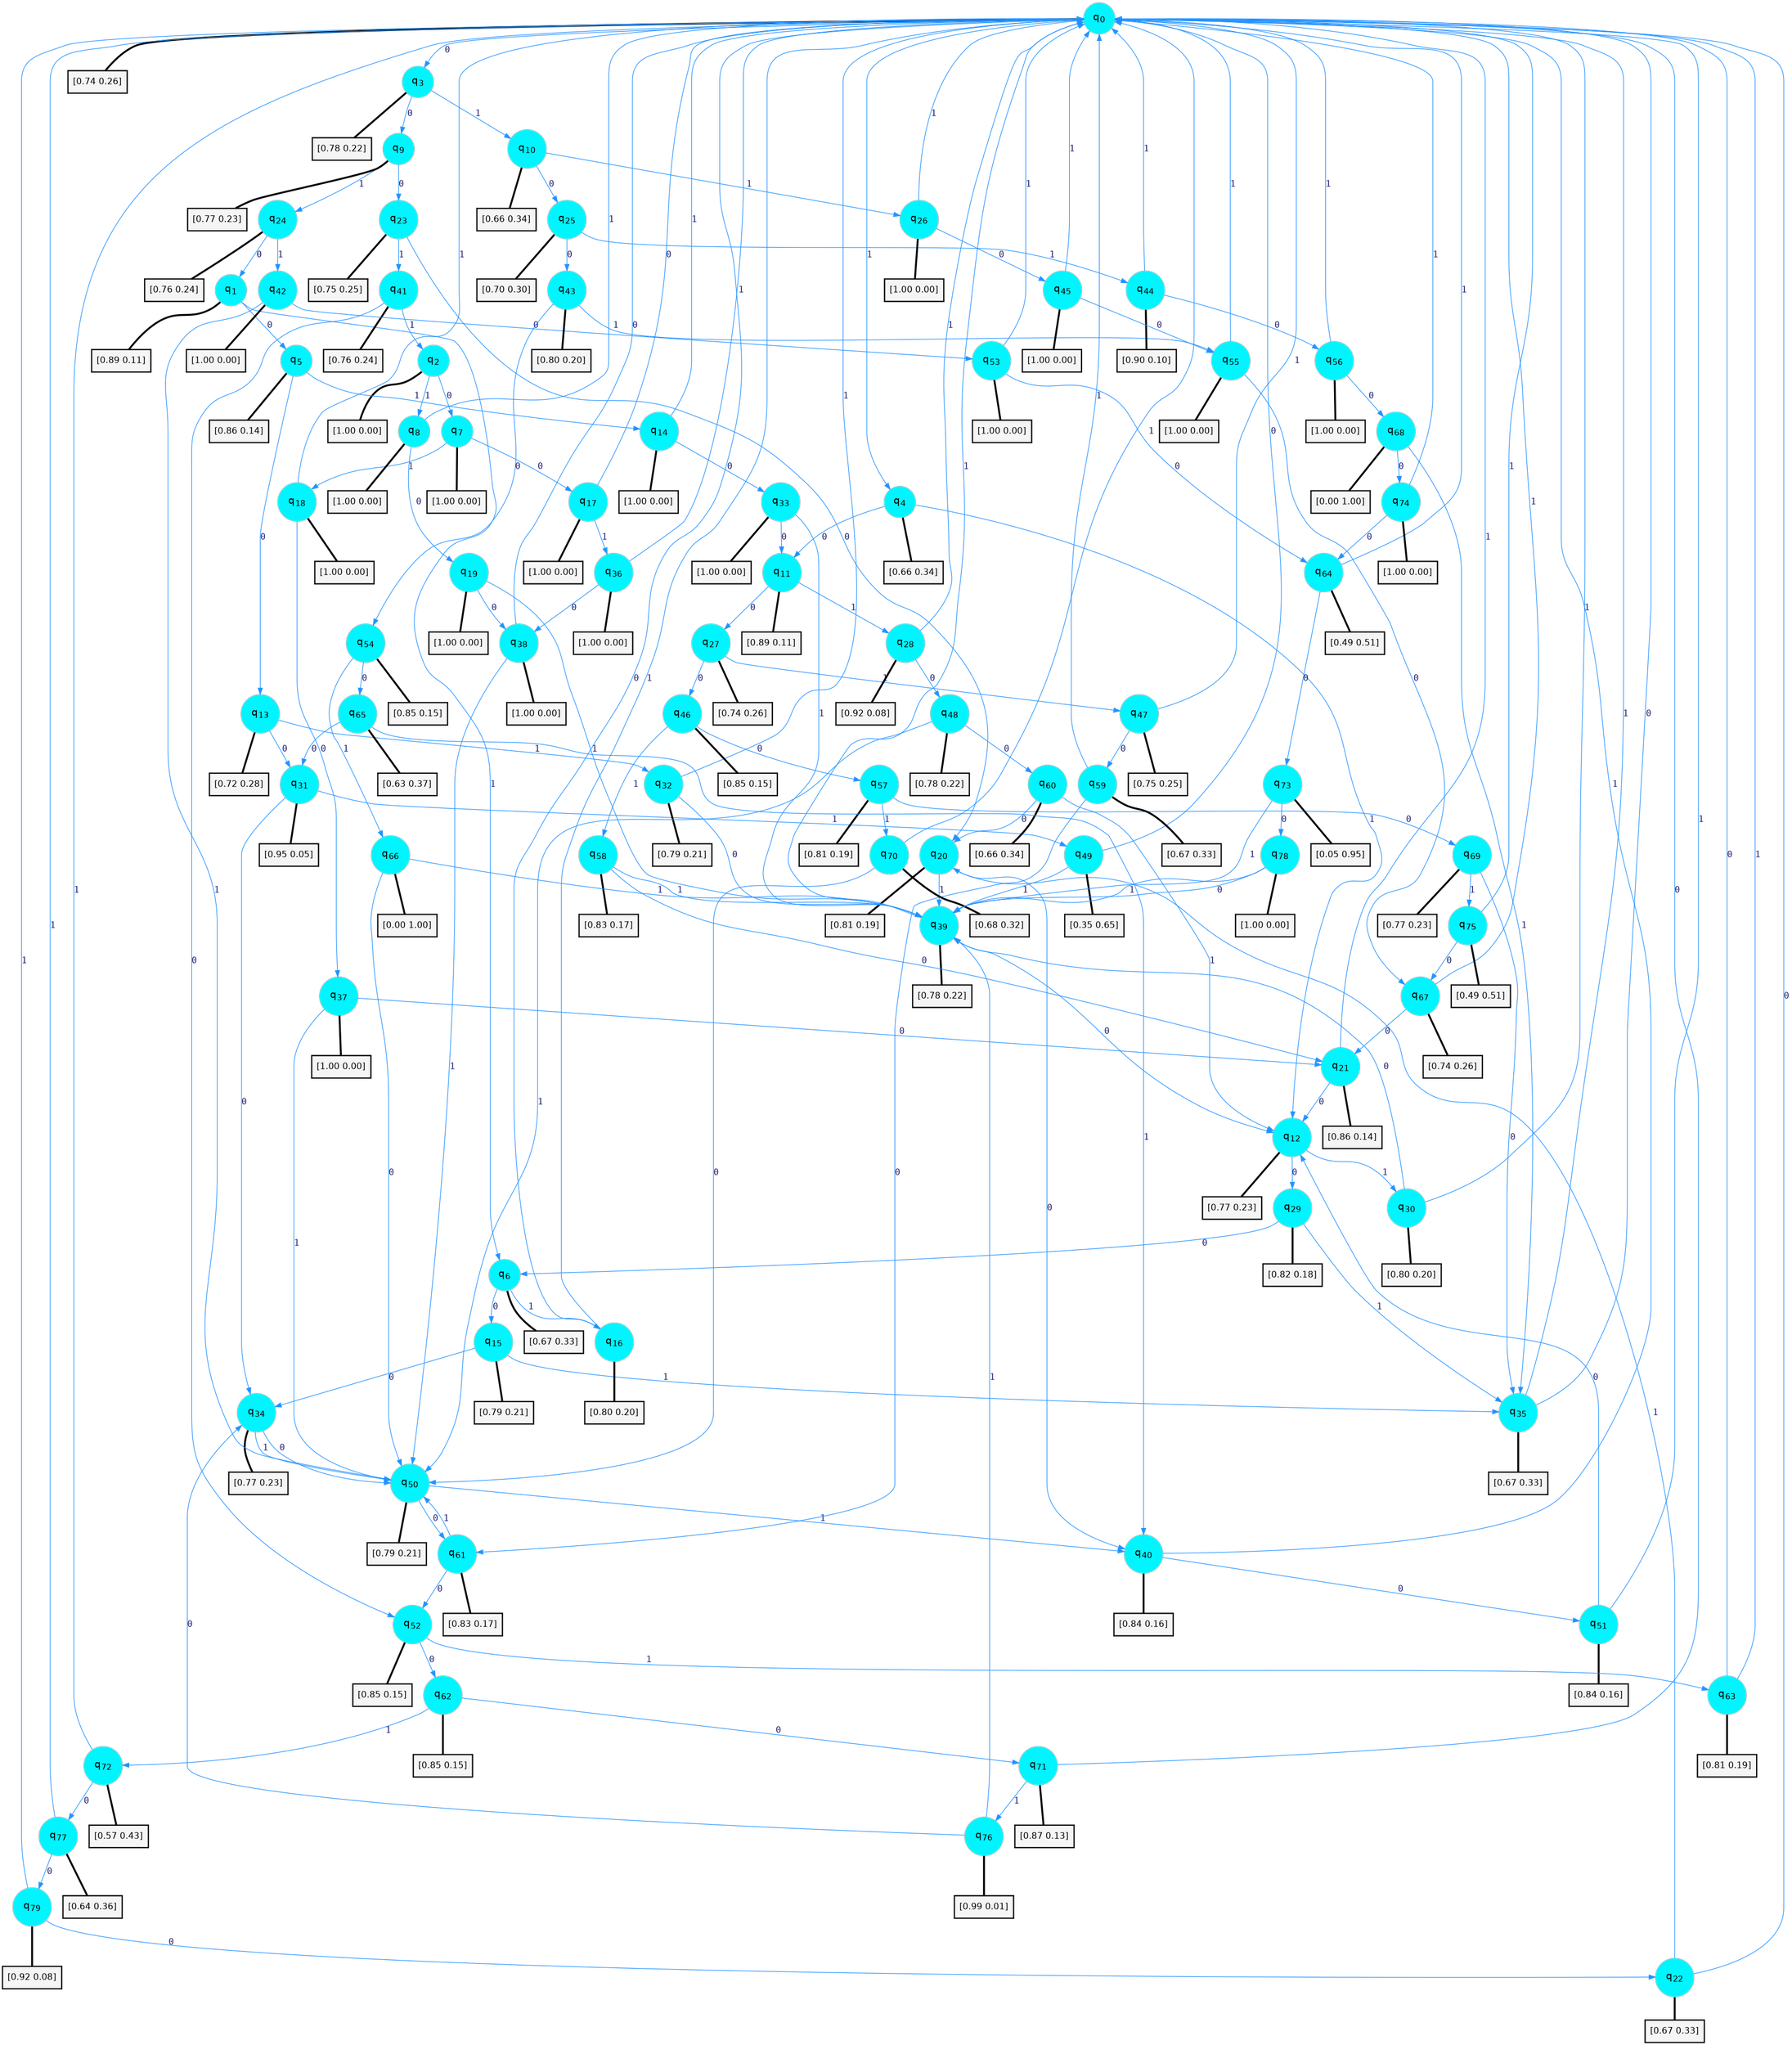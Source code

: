 digraph G {
graph [
bgcolor=transparent, dpi=300, rankdir=TD, size="40,25"];
node [
color=gray, fillcolor=turquoise1, fontcolor=black, fontname=Helvetica, fontsize=16, fontweight=bold, shape=circle, style=filled];
edge [
arrowsize=1, color=dodgerblue1, fontcolor=midnightblue, fontname=courier, fontweight=bold, penwidth=1, style=solid, weight=20];
0[label=<q<SUB>0</SUB>>];
1[label=<q<SUB>1</SUB>>];
2[label=<q<SUB>2</SUB>>];
3[label=<q<SUB>3</SUB>>];
4[label=<q<SUB>4</SUB>>];
5[label=<q<SUB>5</SUB>>];
6[label=<q<SUB>6</SUB>>];
7[label=<q<SUB>7</SUB>>];
8[label=<q<SUB>8</SUB>>];
9[label=<q<SUB>9</SUB>>];
10[label=<q<SUB>10</SUB>>];
11[label=<q<SUB>11</SUB>>];
12[label=<q<SUB>12</SUB>>];
13[label=<q<SUB>13</SUB>>];
14[label=<q<SUB>14</SUB>>];
15[label=<q<SUB>15</SUB>>];
16[label=<q<SUB>16</SUB>>];
17[label=<q<SUB>17</SUB>>];
18[label=<q<SUB>18</SUB>>];
19[label=<q<SUB>19</SUB>>];
20[label=<q<SUB>20</SUB>>];
21[label=<q<SUB>21</SUB>>];
22[label=<q<SUB>22</SUB>>];
23[label=<q<SUB>23</SUB>>];
24[label=<q<SUB>24</SUB>>];
25[label=<q<SUB>25</SUB>>];
26[label=<q<SUB>26</SUB>>];
27[label=<q<SUB>27</SUB>>];
28[label=<q<SUB>28</SUB>>];
29[label=<q<SUB>29</SUB>>];
30[label=<q<SUB>30</SUB>>];
31[label=<q<SUB>31</SUB>>];
32[label=<q<SUB>32</SUB>>];
33[label=<q<SUB>33</SUB>>];
34[label=<q<SUB>34</SUB>>];
35[label=<q<SUB>35</SUB>>];
36[label=<q<SUB>36</SUB>>];
37[label=<q<SUB>37</SUB>>];
38[label=<q<SUB>38</SUB>>];
39[label=<q<SUB>39</SUB>>];
40[label=<q<SUB>40</SUB>>];
41[label=<q<SUB>41</SUB>>];
42[label=<q<SUB>42</SUB>>];
43[label=<q<SUB>43</SUB>>];
44[label=<q<SUB>44</SUB>>];
45[label=<q<SUB>45</SUB>>];
46[label=<q<SUB>46</SUB>>];
47[label=<q<SUB>47</SUB>>];
48[label=<q<SUB>48</SUB>>];
49[label=<q<SUB>49</SUB>>];
50[label=<q<SUB>50</SUB>>];
51[label=<q<SUB>51</SUB>>];
52[label=<q<SUB>52</SUB>>];
53[label=<q<SUB>53</SUB>>];
54[label=<q<SUB>54</SUB>>];
55[label=<q<SUB>55</SUB>>];
56[label=<q<SUB>56</SUB>>];
57[label=<q<SUB>57</SUB>>];
58[label=<q<SUB>58</SUB>>];
59[label=<q<SUB>59</SUB>>];
60[label=<q<SUB>60</SUB>>];
61[label=<q<SUB>61</SUB>>];
62[label=<q<SUB>62</SUB>>];
63[label=<q<SUB>63</SUB>>];
64[label=<q<SUB>64</SUB>>];
65[label=<q<SUB>65</SUB>>];
66[label=<q<SUB>66</SUB>>];
67[label=<q<SUB>67</SUB>>];
68[label=<q<SUB>68</SUB>>];
69[label=<q<SUB>69</SUB>>];
70[label=<q<SUB>70</SUB>>];
71[label=<q<SUB>71</SUB>>];
72[label=<q<SUB>72</SUB>>];
73[label=<q<SUB>73</SUB>>];
74[label=<q<SUB>74</SUB>>];
75[label=<q<SUB>75</SUB>>];
76[label=<q<SUB>76</SUB>>];
77[label=<q<SUB>77</SUB>>];
78[label=<q<SUB>78</SUB>>];
79[label=<q<SUB>79</SUB>>];
80[label="[0.74 0.26]", shape=box,fontcolor=black, fontname=Helvetica, fontsize=14, penwidth=2, fillcolor=whitesmoke,color=black];
81[label="[0.89 0.11]", shape=box,fontcolor=black, fontname=Helvetica, fontsize=14, penwidth=2, fillcolor=whitesmoke,color=black];
82[label="[1.00 0.00]", shape=box,fontcolor=black, fontname=Helvetica, fontsize=14, penwidth=2, fillcolor=whitesmoke,color=black];
83[label="[0.78 0.22]", shape=box,fontcolor=black, fontname=Helvetica, fontsize=14, penwidth=2, fillcolor=whitesmoke,color=black];
84[label="[0.66 0.34]", shape=box,fontcolor=black, fontname=Helvetica, fontsize=14, penwidth=2, fillcolor=whitesmoke,color=black];
85[label="[0.86 0.14]", shape=box,fontcolor=black, fontname=Helvetica, fontsize=14, penwidth=2, fillcolor=whitesmoke,color=black];
86[label="[0.67 0.33]", shape=box,fontcolor=black, fontname=Helvetica, fontsize=14, penwidth=2, fillcolor=whitesmoke,color=black];
87[label="[1.00 0.00]", shape=box,fontcolor=black, fontname=Helvetica, fontsize=14, penwidth=2, fillcolor=whitesmoke,color=black];
88[label="[1.00 0.00]", shape=box,fontcolor=black, fontname=Helvetica, fontsize=14, penwidth=2, fillcolor=whitesmoke,color=black];
89[label="[0.77 0.23]", shape=box,fontcolor=black, fontname=Helvetica, fontsize=14, penwidth=2, fillcolor=whitesmoke,color=black];
90[label="[0.66 0.34]", shape=box,fontcolor=black, fontname=Helvetica, fontsize=14, penwidth=2, fillcolor=whitesmoke,color=black];
91[label="[0.89 0.11]", shape=box,fontcolor=black, fontname=Helvetica, fontsize=14, penwidth=2, fillcolor=whitesmoke,color=black];
92[label="[0.77 0.23]", shape=box,fontcolor=black, fontname=Helvetica, fontsize=14, penwidth=2, fillcolor=whitesmoke,color=black];
93[label="[0.72 0.28]", shape=box,fontcolor=black, fontname=Helvetica, fontsize=14, penwidth=2, fillcolor=whitesmoke,color=black];
94[label="[1.00 0.00]", shape=box,fontcolor=black, fontname=Helvetica, fontsize=14, penwidth=2, fillcolor=whitesmoke,color=black];
95[label="[0.79 0.21]", shape=box,fontcolor=black, fontname=Helvetica, fontsize=14, penwidth=2, fillcolor=whitesmoke,color=black];
96[label="[0.80 0.20]", shape=box,fontcolor=black, fontname=Helvetica, fontsize=14, penwidth=2, fillcolor=whitesmoke,color=black];
97[label="[1.00 0.00]", shape=box,fontcolor=black, fontname=Helvetica, fontsize=14, penwidth=2, fillcolor=whitesmoke,color=black];
98[label="[1.00 0.00]", shape=box,fontcolor=black, fontname=Helvetica, fontsize=14, penwidth=2, fillcolor=whitesmoke,color=black];
99[label="[1.00 0.00]", shape=box,fontcolor=black, fontname=Helvetica, fontsize=14, penwidth=2, fillcolor=whitesmoke,color=black];
100[label="[0.81 0.19]", shape=box,fontcolor=black, fontname=Helvetica, fontsize=14, penwidth=2, fillcolor=whitesmoke,color=black];
101[label="[0.86 0.14]", shape=box,fontcolor=black, fontname=Helvetica, fontsize=14, penwidth=2, fillcolor=whitesmoke,color=black];
102[label="[0.67 0.33]", shape=box,fontcolor=black, fontname=Helvetica, fontsize=14, penwidth=2, fillcolor=whitesmoke,color=black];
103[label="[0.75 0.25]", shape=box,fontcolor=black, fontname=Helvetica, fontsize=14, penwidth=2, fillcolor=whitesmoke,color=black];
104[label="[0.76 0.24]", shape=box,fontcolor=black, fontname=Helvetica, fontsize=14, penwidth=2, fillcolor=whitesmoke,color=black];
105[label="[0.70 0.30]", shape=box,fontcolor=black, fontname=Helvetica, fontsize=14, penwidth=2, fillcolor=whitesmoke,color=black];
106[label="[1.00 0.00]", shape=box,fontcolor=black, fontname=Helvetica, fontsize=14, penwidth=2, fillcolor=whitesmoke,color=black];
107[label="[0.74 0.26]", shape=box,fontcolor=black, fontname=Helvetica, fontsize=14, penwidth=2, fillcolor=whitesmoke,color=black];
108[label="[0.92 0.08]", shape=box,fontcolor=black, fontname=Helvetica, fontsize=14, penwidth=2, fillcolor=whitesmoke,color=black];
109[label="[0.82 0.18]", shape=box,fontcolor=black, fontname=Helvetica, fontsize=14, penwidth=2, fillcolor=whitesmoke,color=black];
110[label="[0.80 0.20]", shape=box,fontcolor=black, fontname=Helvetica, fontsize=14, penwidth=2, fillcolor=whitesmoke,color=black];
111[label="[0.95 0.05]", shape=box,fontcolor=black, fontname=Helvetica, fontsize=14, penwidth=2, fillcolor=whitesmoke,color=black];
112[label="[0.79 0.21]", shape=box,fontcolor=black, fontname=Helvetica, fontsize=14, penwidth=2, fillcolor=whitesmoke,color=black];
113[label="[1.00 0.00]", shape=box,fontcolor=black, fontname=Helvetica, fontsize=14, penwidth=2, fillcolor=whitesmoke,color=black];
114[label="[0.77 0.23]", shape=box,fontcolor=black, fontname=Helvetica, fontsize=14, penwidth=2, fillcolor=whitesmoke,color=black];
115[label="[0.67 0.33]", shape=box,fontcolor=black, fontname=Helvetica, fontsize=14, penwidth=2, fillcolor=whitesmoke,color=black];
116[label="[1.00 0.00]", shape=box,fontcolor=black, fontname=Helvetica, fontsize=14, penwidth=2, fillcolor=whitesmoke,color=black];
117[label="[1.00 0.00]", shape=box,fontcolor=black, fontname=Helvetica, fontsize=14, penwidth=2, fillcolor=whitesmoke,color=black];
118[label="[1.00 0.00]", shape=box,fontcolor=black, fontname=Helvetica, fontsize=14, penwidth=2, fillcolor=whitesmoke,color=black];
119[label="[0.78 0.22]", shape=box,fontcolor=black, fontname=Helvetica, fontsize=14, penwidth=2, fillcolor=whitesmoke,color=black];
120[label="[0.84 0.16]", shape=box,fontcolor=black, fontname=Helvetica, fontsize=14, penwidth=2, fillcolor=whitesmoke,color=black];
121[label="[0.76 0.24]", shape=box,fontcolor=black, fontname=Helvetica, fontsize=14, penwidth=2, fillcolor=whitesmoke,color=black];
122[label="[1.00 0.00]", shape=box,fontcolor=black, fontname=Helvetica, fontsize=14, penwidth=2, fillcolor=whitesmoke,color=black];
123[label="[0.80 0.20]", shape=box,fontcolor=black, fontname=Helvetica, fontsize=14, penwidth=2, fillcolor=whitesmoke,color=black];
124[label="[0.90 0.10]", shape=box,fontcolor=black, fontname=Helvetica, fontsize=14, penwidth=2, fillcolor=whitesmoke,color=black];
125[label="[1.00 0.00]", shape=box,fontcolor=black, fontname=Helvetica, fontsize=14, penwidth=2, fillcolor=whitesmoke,color=black];
126[label="[0.85 0.15]", shape=box,fontcolor=black, fontname=Helvetica, fontsize=14, penwidth=2, fillcolor=whitesmoke,color=black];
127[label="[0.75 0.25]", shape=box,fontcolor=black, fontname=Helvetica, fontsize=14, penwidth=2, fillcolor=whitesmoke,color=black];
128[label="[0.78 0.22]", shape=box,fontcolor=black, fontname=Helvetica, fontsize=14, penwidth=2, fillcolor=whitesmoke,color=black];
129[label="[0.35 0.65]", shape=box,fontcolor=black, fontname=Helvetica, fontsize=14, penwidth=2, fillcolor=whitesmoke,color=black];
130[label="[0.79 0.21]", shape=box,fontcolor=black, fontname=Helvetica, fontsize=14, penwidth=2, fillcolor=whitesmoke,color=black];
131[label="[0.84 0.16]", shape=box,fontcolor=black, fontname=Helvetica, fontsize=14, penwidth=2, fillcolor=whitesmoke,color=black];
132[label="[0.85 0.15]", shape=box,fontcolor=black, fontname=Helvetica, fontsize=14, penwidth=2, fillcolor=whitesmoke,color=black];
133[label="[1.00 0.00]", shape=box,fontcolor=black, fontname=Helvetica, fontsize=14, penwidth=2, fillcolor=whitesmoke,color=black];
134[label="[0.85 0.15]", shape=box,fontcolor=black, fontname=Helvetica, fontsize=14, penwidth=2, fillcolor=whitesmoke,color=black];
135[label="[1.00 0.00]", shape=box,fontcolor=black, fontname=Helvetica, fontsize=14, penwidth=2, fillcolor=whitesmoke,color=black];
136[label="[1.00 0.00]", shape=box,fontcolor=black, fontname=Helvetica, fontsize=14, penwidth=2, fillcolor=whitesmoke,color=black];
137[label="[0.81 0.19]", shape=box,fontcolor=black, fontname=Helvetica, fontsize=14, penwidth=2, fillcolor=whitesmoke,color=black];
138[label="[0.83 0.17]", shape=box,fontcolor=black, fontname=Helvetica, fontsize=14, penwidth=2, fillcolor=whitesmoke,color=black];
139[label="[0.67 0.33]", shape=box,fontcolor=black, fontname=Helvetica, fontsize=14, penwidth=2, fillcolor=whitesmoke,color=black];
140[label="[0.66 0.34]", shape=box,fontcolor=black, fontname=Helvetica, fontsize=14, penwidth=2, fillcolor=whitesmoke,color=black];
141[label="[0.83 0.17]", shape=box,fontcolor=black, fontname=Helvetica, fontsize=14, penwidth=2, fillcolor=whitesmoke,color=black];
142[label="[0.85 0.15]", shape=box,fontcolor=black, fontname=Helvetica, fontsize=14, penwidth=2, fillcolor=whitesmoke,color=black];
143[label="[0.81 0.19]", shape=box,fontcolor=black, fontname=Helvetica, fontsize=14, penwidth=2, fillcolor=whitesmoke,color=black];
144[label="[0.49 0.51]", shape=box,fontcolor=black, fontname=Helvetica, fontsize=14, penwidth=2, fillcolor=whitesmoke,color=black];
145[label="[0.63 0.37]", shape=box,fontcolor=black, fontname=Helvetica, fontsize=14, penwidth=2, fillcolor=whitesmoke,color=black];
146[label="[0.00 1.00]", shape=box,fontcolor=black, fontname=Helvetica, fontsize=14, penwidth=2, fillcolor=whitesmoke,color=black];
147[label="[0.74 0.26]", shape=box,fontcolor=black, fontname=Helvetica, fontsize=14, penwidth=2, fillcolor=whitesmoke,color=black];
148[label="[0.00 1.00]", shape=box,fontcolor=black, fontname=Helvetica, fontsize=14, penwidth=2, fillcolor=whitesmoke,color=black];
149[label="[0.77 0.23]", shape=box,fontcolor=black, fontname=Helvetica, fontsize=14, penwidth=2, fillcolor=whitesmoke,color=black];
150[label="[0.68 0.32]", shape=box,fontcolor=black, fontname=Helvetica, fontsize=14, penwidth=2, fillcolor=whitesmoke,color=black];
151[label="[0.87 0.13]", shape=box,fontcolor=black, fontname=Helvetica, fontsize=14, penwidth=2, fillcolor=whitesmoke,color=black];
152[label="[0.57 0.43]", shape=box,fontcolor=black, fontname=Helvetica, fontsize=14, penwidth=2, fillcolor=whitesmoke,color=black];
153[label="[0.05 0.95]", shape=box,fontcolor=black, fontname=Helvetica, fontsize=14, penwidth=2, fillcolor=whitesmoke,color=black];
154[label="[1.00 0.00]", shape=box,fontcolor=black, fontname=Helvetica, fontsize=14, penwidth=2, fillcolor=whitesmoke,color=black];
155[label="[0.49 0.51]", shape=box,fontcolor=black, fontname=Helvetica, fontsize=14, penwidth=2, fillcolor=whitesmoke,color=black];
156[label="[0.99 0.01]", shape=box,fontcolor=black, fontname=Helvetica, fontsize=14, penwidth=2, fillcolor=whitesmoke,color=black];
157[label="[0.64 0.36]", shape=box,fontcolor=black, fontname=Helvetica, fontsize=14, penwidth=2, fillcolor=whitesmoke,color=black];
158[label="[1.00 0.00]", shape=box,fontcolor=black, fontname=Helvetica, fontsize=14, penwidth=2, fillcolor=whitesmoke,color=black];
159[label="[0.92 0.08]", shape=box,fontcolor=black, fontname=Helvetica, fontsize=14, penwidth=2, fillcolor=whitesmoke,color=black];
0->3 [label=0];
0->4 [label=1];
0->80 [arrowhead=none, penwidth=3,color=black];
1->5 [label=0];
1->6 [label=1];
1->81 [arrowhead=none, penwidth=3,color=black];
2->7 [label=0];
2->8 [label=1];
2->82 [arrowhead=none, penwidth=3,color=black];
3->9 [label=0];
3->10 [label=1];
3->83 [arrowhead=none, penwidth=3,color=black];
4->11 [label=0];
4->12 [label=1];
4->84 [arrowhead=none, penwidth=3,color=black];
5->13 [label=0];
5->14 [label=1];
5->85 [arrowhead=none, penwidth=3,color=black];
6->15 [label=0];
6->16 [label=1];
6->86 [arrowhead=none, penwidth=3,color=black];
7->17 [label=0];
7->18 [label=1];
7->87 [arrowhead=none, penwidth=3,color=black];
8->19 [label=0];
8->0 [label=1];
8->88 [arrowhead=none, penwidth=3,color=black];
9->23 [label=0];
9->24 [label=1];
9->89 [arrowhead=none, penwidth=3,color=black];
10->25 [label=0];
10->26 [label=1];
10->90 [arrowhead=none, penwidth=3,color=black];
11->27 [label=0];
11->28 [label=1];
11->91 [arrowhead=none, penwidth=3,color=black];
12->29 [label=0];
12->30 [label=1];
12->92 [arrowhead=none, penwidth=3,color=black];
13->31 [label=0];
13->32 [label=1];
13->93 [arrowhead=none, penwidth=3,color=black];
14->33 [label=0];
14->0 [label=1];
14->94 [arrowhead=none, penwidth=3,color=black];
15->34 [label=0];
15->35 [label=1];
15->95 [arrowhead=none, penwidth=3,color=black];
16->0 [label=0];
16->0 [label=1];
16->96 [arrowhead=none, penwidth=3,color=black];
17->0 [label=0];
17->36 [label=1];
17->97 [arrowhead=none, penwidth=3,color=black];
18->37 [label=0];
18->0 [label=1];
18->98 [arrowhead=none, penwidth=3,color=black];
19->38 [label=0];
19->39 [label=1];
19->99 [arrowhead=none, penwidth=3,color=black];
20->40 [label=0];
20->39 [label=1];
20->100 [arrowhead=none, penwidth=3,color=black];
21->12 [label=0];
21->0 [label=1];
21->101 [arrowhead=none, penwidth=3,color=black];
22->0 [label=0];
22->20 [label=1];
22->102 [arrowhead=none, penwidth=3,color=black];
23->20 [label=0];
23->41 [label=1];
23->103 [arrowhead=none, penwidth=3,color=black];
24->1 [label=0];
24->42 [label=1];
24->104 [arrowhead=none, penwidth=3,color=black];
25->43 [label=0];
25->44 [label=1];
25->105 [arrowhead=none, penwidth=3,color=black];
26->45 [label=0];
26->0 [label=1];
26->106 [arrowhead=none, penwidth=3,color=black];
27->46 [label=0];
27->47 [label=1];
27->107 [arrowhead=none, penwidth=3,color=black];
28->48 [label=0];
28->0 [label=1];
28->108 [arrowhead=none, penwidth=3,color=black];
29->6 [label=0];
29->35 [label=1];
29->109 [arrowhead=none, penwidth=3,color=black];
30->39 [label=0];
30->0 [label=1];
30->110 [arrowhead=none, penwidth=3,color=black];
31->34 [label=0];
31->49 [label=1];
31->111 [arrowhead=none, penwidth=3,color=black];
32->39 [label=0];
32->0 [label=1];
32->112 [arrowhead=none, penwidth=3,color=black];
33->11 [label=0];
33->39 [label=1];
33->113 [arrowhead=none, penwidth=3,color=black];
34->50 [label=0];
34->50 [label=1];
34->114 [arrowhead=none, penwidth=3,color=black];
35->0 [label=0];
35->0 [label=1];
35->115 [arrowhead=none, penwidth=3,color=black];
36->38 [label=0];
36->0 [label=1];
36->116 [arrowhead=none, penwidth=3,color=black];
37->21 [label=0];
37->50 [label=1];
37->117 [arrowhead=none, penwidth=3,color=black];
38->0 [label=0];
38->50 [label=1];
38->118 [arrowhead=none, penwidth=3,color=black];
39->12 [label=0];
39->0 [label=1];
39->119 [arrowhead=none, penwidth=3,color=black];
40->51 [label=0];
40->0 [label=1];
40->120 [arrowhead=none, penwidth=3,color=black];
41->52 [label=0];
41->2 [label=1];
41->121 [arrowhead=none, penwidth=3,color=black];
42->53 [label=0];
42->50 [label=1];
42->122 [arrowhead=none, penwidth=3,color=black];
43->54 [label=0];
43->55 [label=1];
43->123 [arrowhead=none, penwidth=3,color=black];
44->56 [label=0];
44->0 [label=1];
44->124 [arrowhead=none, penwidth=3,color=black];
45->55 [label=0];
45->0 [label=1];
45->125 [arrowhead=none, penwidth=3,color=black];
46->57 [label=0];
46->58 [label=1];
46->126 [arrowhead=none, penwidth=3,color=black];
47->59 [label=0];
47->0 [label=1];
47->127 [arrowhead=none, penwidth=3,color=black];
48->60 [label=0];
48->50 [label=1];
48->128 [arrowhead=none, penwidth=3,color=black];
49->0 [label=0];
49->39 [label=1];
49->129 [arrowhead=none, penwidth=3,color=black];
50->61 [label=0];
50->40 [label=1];
50->130 [arrowhead=none, penwidth=3,color=black];
51->12 [label=0];
51->0 [label=1];
51->131 [arrowhead=none, penwidth=3,color=black];
52->62 [label=0];
52->63 [label=1];
52->132 [arrowhead=none, penwidth=3,color=black];
53->64 [label=0];
53->0 [label=1];
53->133 [arrowhead=none, penwidth=3,color=black];
54->65 [label=0];
54->66 [label=1];
54->134 [arrowhead=none, penwidth=3,color=black];
55->67 [label=0];
55->0 [label=1];
55->135 [arrowhead=none, penwidth=3,color=black];
56->68 [label=0];
56->0 [label=1];
56->136 [arrowhead=none, penwidth=3,color=black];
57->69 [label=0];
57->70 [label=1];
57->137 [arrowhead=none, penwidth=3,color=black];
58->21 [label=0];
58->39 [label=1];
58->138 [arrowhead=none, penwidth=3,color=black];
59->61 [label=0];
59->0 [label=1];
59->139 [arrowhead=none, penwidth=3,color=black];
60->20 [label=0];
60->12 [label=1];
60->140 [arrowhead=none, penwidth=3,color=black];
61->52 [label=0];
61->50 [label=1];
61->141 [arrowhead=none, penwidth=3,color=black];
62->71 [label=0];
62->72 [label=1];
62->142 [arrowhead=none, penwidth=3,color=black];
63->0 [label=0];
63->0 [label=1];
63->143 [arrowhead=none, penwidth=3,color=black];
64->73 [label=0];
64->0 [label=1];
64->144 [arrowhead=none, penwidth=3,color=black];
65->31 [label=0];
65->40 [label=1];
65->145 [arrowhead=none, penwidth=3,color=black];
66->50 [label=0];
66->39 [label=1];
66->146 [arrowhead=none, penwidth=3,color=black];
67->21 [label=0];
67->0 [label=1];
67->147 [arrowhead=none, penwidth=3,color=black];
68->74 [label=0];
68->35 [label=1];
68->148 [arrowhead=none, penwidth=3,color=black];
69->35 [label=0];
69->75 [label=1];
69->149 [arrowhead=none, penwidth=3,color=black];
70->50 [label=0];
70->0 [label=1];
70->150 [arrowhead=none, penwidth=3,color=black];
71->0 [label=0];
71->76 [label=1];
71->151 [arrowhead=none, penwidth=3,color=black];
72->77 [label=0];
72->0 [label=1];
72->152 [arrowhead=none, penwidth=3,color=black];
73->78 [label=0];
73->39 [label=1];
73->153 [arrowhead=none, penwidth=3,color=black];
74->64 [label=0];
74->0 [label=1];
74->154 [arrowhead=none, penwidth=3,color=black];
75->67 [label=0];
75->0 [label=1];
75->155 [arrowhead=none, penwidth=3,color=black];
76->34 [label=0];
76->39 [label=1];
76->156 [arrowhead=none, penwidth=3,color=black];
77->79 [label=0];
77->0 [label=1];
77->157 [arrowhead=none, penwidth=3,color=black];
78->39 [label=0];
78->39 [label=1];
78->158 [arrowhead=none, penwidth=3,color=black];
79->22 [label=0];
79->0 [label=1];
79->159 [arrowhead=none, penwidth=3,color=black];
}
